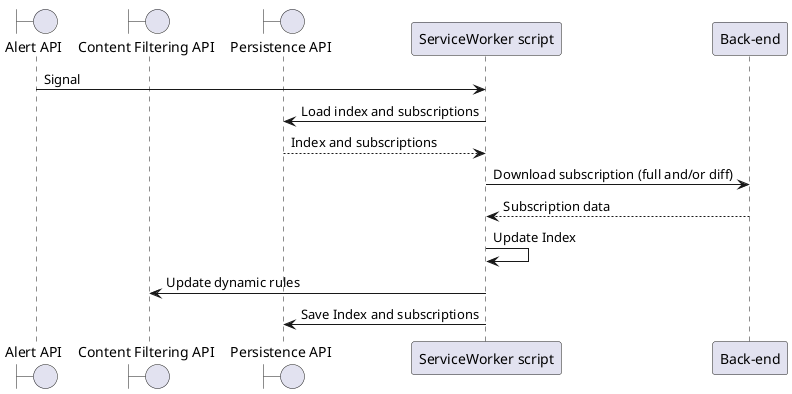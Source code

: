 @startuml

boundary "Alert API" as schedulerApi
boundary "Content Filtering API" as cfApi
boundary "Persistence API" as persistenceApi
participant "ServiceWorker script" as swScript
participant "Back-end" as backEnd

schedulerApi -> swScript : Signal
swScript -> persistenceApi : Load index and subscriptions
return Index and subscriptions
swScript -> backEnd : Download subscription (full and/or diff)
return Subscription data
swScript -> swScript : Update Index
swScript -> cfApi : Update dynamic rules
swScript -> persistenceApi : Save Index and subscriptions

@enduml